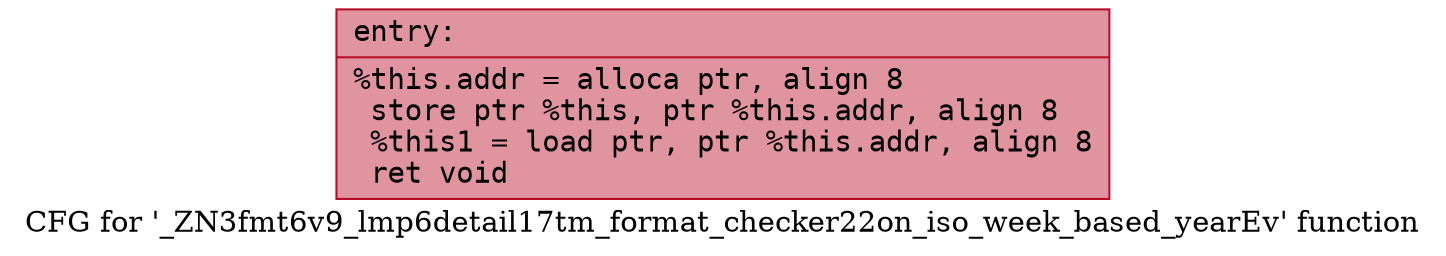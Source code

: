 digraph "CFG for '_ZN3fmt6v9_lmp6detail17tm_format_checker22on_iso_week_based_yearEv' function" {
	label="CFG for '_ZN3fmt6v9_lmp6detail17tm_format_checker22on_iso_week_based_yearEv' function";

	Node0x5584168ecca0 [shape=record,color="#b70d28ff", style=filled, fillcolor="#b70d2870" fontname="Courier",label="{entry:\l|  %this.addr = alloca ptr, align 8\l  store ptr %this, ptr %this.addr, align 8\l  %this1 = load ptr, ptr %this.addr, align 8\l  ret void\l}"];
}
